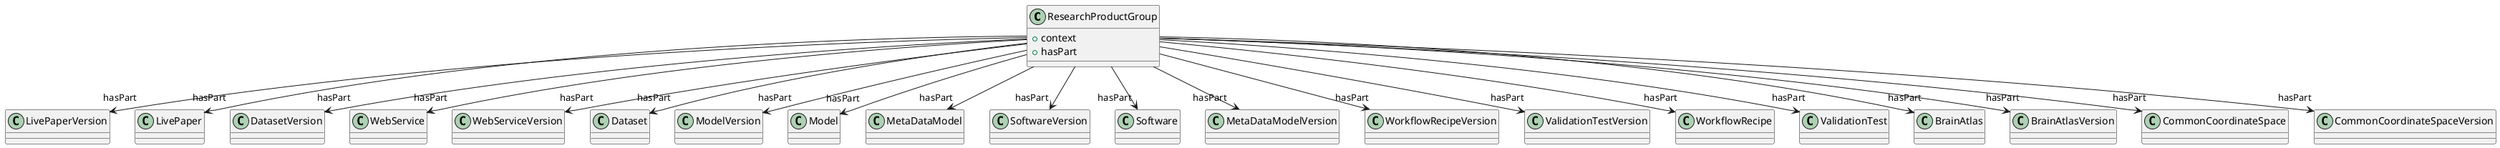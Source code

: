 @startuml
class ResearchProductGroup {
+context
+hasPart

}
ResearchProductGroup -d-> "hasPart" LivePaperVersion
ResearchProductGroup -d-> "hasPart" LivePaper
ResearchProductGroup -d-> "hasPart" DatasetVersion
ResearchProductGroup -d-> "hasPart" WebService
ResearchProductGroup -d-> "hasPart" WebServiceVersion
ResearchProductGroup -d-> "hasPart" Dataset
ResearchProductGroup -d-> "hasPart" ModelVersion
ResearchProductGroup -d-> "hasPart" Model
ResearchProductGroup -d-> "hasPart" MetaDataModel
ResearchProductGroup -d-> "hasPart" SoftwareVersion
ResearchProductGroup -d-> "hasPart" Software
ResearchProductGroup -d-> "hasPart" MetaDataModelVersion
ResearchProductGroup -d-> "hasPart" WorkflowRecipeVersion
ResearchProductGroup -d-> "hasPart" ValidationTestVersion
ResearchProductGroup -d-> "hasPart" WorkflowRecipe
ResearchProductGroup -d-> "hasPart" ValidationTest
ResearchProductGroup -d-> "hasPart" BrainAtlas
ResearchProductGroup -d-> "hasPart" BrainAtlasVersion
ResearchProductGroup -d-> "hasPart" CommonCoordinateSpace
ResearchProductGroup -d-> "hasPart" CommonCoordinateSpaceVersion

@enduml